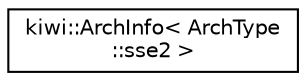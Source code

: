 digraph "Graphical Class Hierarchy"
{
 // LATEX_PDF_SIZE
  edge [fontname="Helvetica",fontsize="10",labelfontname="Helvetica",labelfontsize="10"];
  node [fontname="Helvetica",fontsize="10",shape=record];
  rankdir="LR";
  Node0 [label="kiwi::ArchInfo\< ArchType\l::sse2 \>",height=0.2,width=0.4,color="black", fillcolor="white", style="filled",URL="$structkiwi_1_1ArchInfo_3_01ArchType_1_1sse2_01_4.html",tooltip=" "];
}
